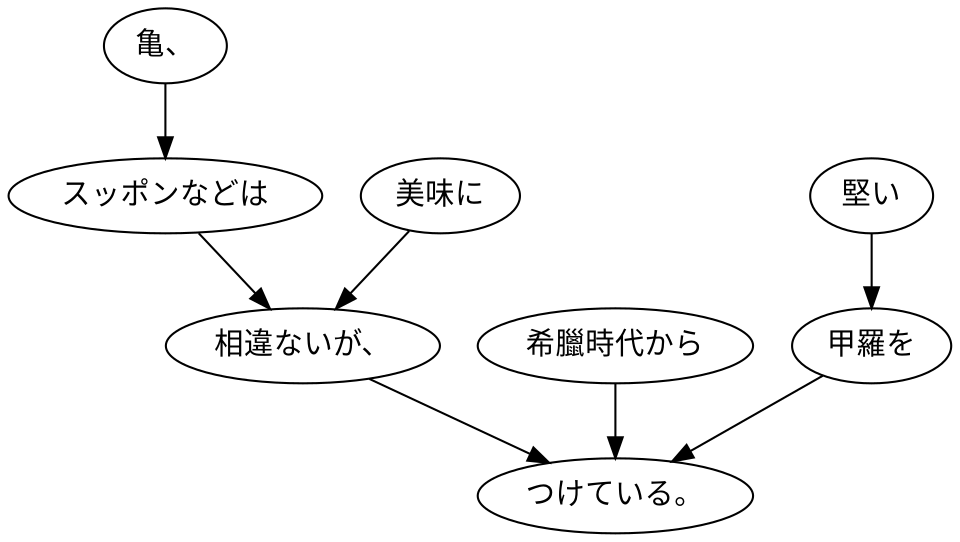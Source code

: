 digraph graph4940 {
	node0 [label="亀、"];
	node1 [label="スッポンなどは"];
	node2 [label="美味に"];
	node3 [label="相違ないが、"];
	node4 [label="希臘時代から"];
	node5 [label="堅い"];
	node6 [label="甲羅を"];
	node7 [label="つけている。"];
	node0 -> node1;
	node1 -> node3;
	node2 -> node3;
	node3 -> node7;
	node4 -> node7;
	node5 -> node6;
	node6 -> node7;
}
